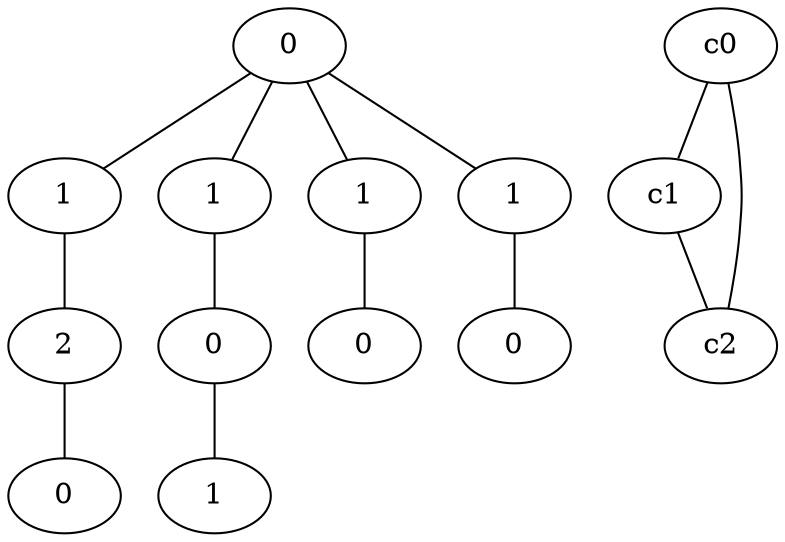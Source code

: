 graph {
a0[label=0];
a1[label=1];
a2[label=2];
a3[label=0];
a4[label=1];
a5[label=0];
a6[label=1];
a7[label=1];
a8[label=0];
a9[label=1];
a10[label=0];
a0 -- a1;
a0 -- a4;
a0 -- a7;
a0 -- a9;
a1 -- a2;
a2 -- a3;
a4 -- a5;
a5 -- a6;
a7 -- a8;
a9 -- a10;
c0 -- c1;
c0 -- c2;
c1 -- c2;
}
